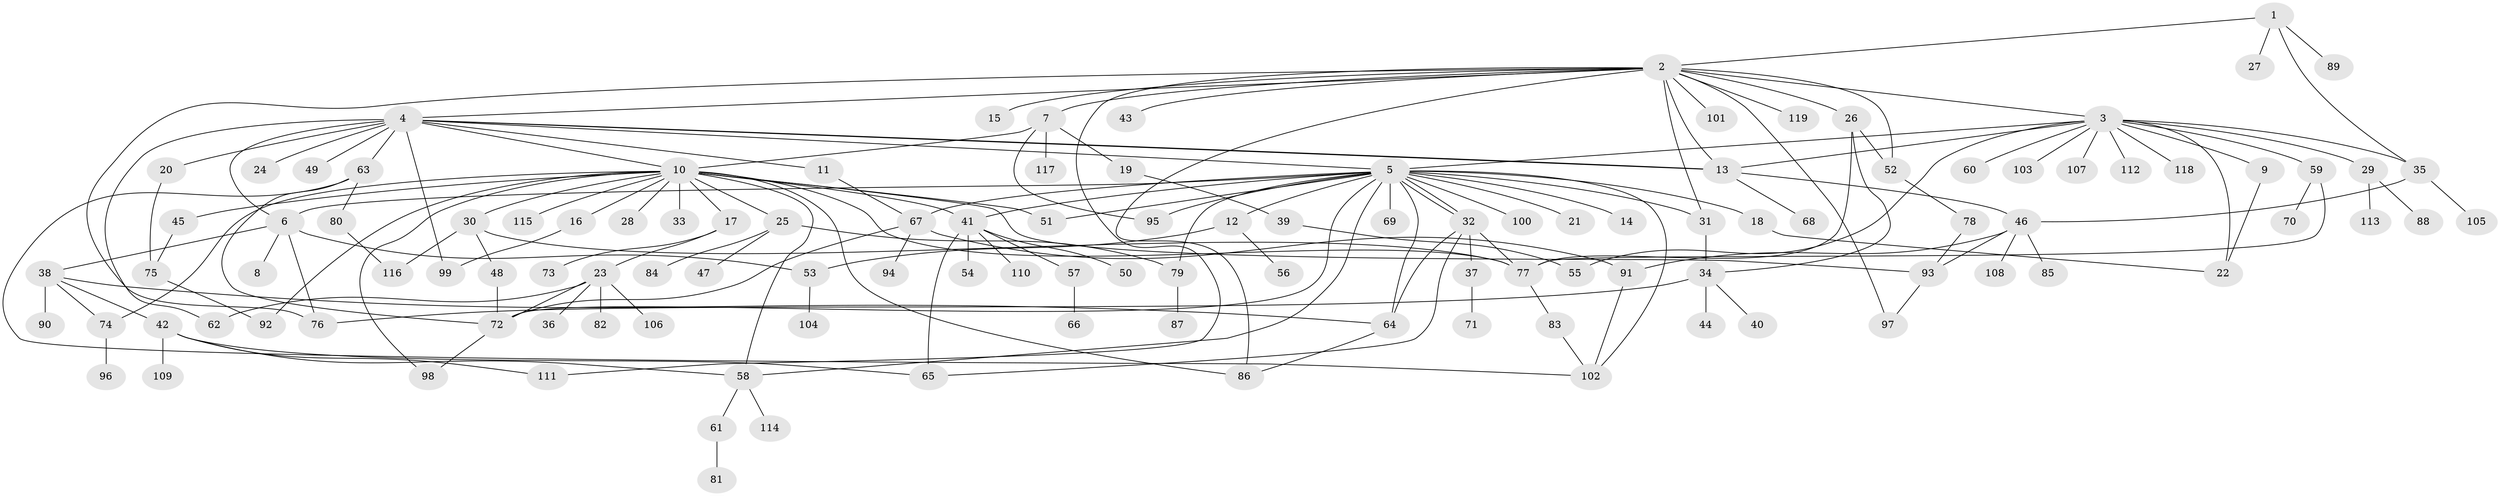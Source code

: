 // Generated by graph-tools (version 1.1) at 2025/47/03/09/25 04:47:08]
// undirected, 119 vertices, 172 edges
graph export_dot {
graph [start="1"]
  node [color=gray90,style=filled];
  1;
  2;
  3;
  4;
  5;
  6;
  7;
  8;
  9;
  10;
  11;
  12;
  13;
  14;
  15;
  16;
  17;
  18;
  19;
  20;
  21;
  22;
  23;
  24;
  25;
  26;
  27;
  28;
  29;
  30;
  31;
  32;
  33;
  34;
  35;
  36;
  37;
  38;
  39;
  40;
  41;
  42;
  43;
  44;
  45;
  46;
  47;
  48;
  49;
  50;
  51;
  52;
  53;
  54;
  55;
  56;
  57;
  58;
  59;
  60;
  61;
  62;
  63;
  64;
  65;
  66;
  67;
  68;
  69;
  70;
  71;
  72;
  73;
  74;
  75;
  76;
  77;
  78;
  79;
  80;
  81;
  82;
  83;
  84;
  85;
  86;
  87;
  88;
  89;
  90;
  91;
  92;
  93;
  94;
  95;
  96;
  97;
  98;
  99;
  100;
  101;
  102;
  103;
  104;
  105;
  106;
  107;
  108;
  109;
  110;
  111;
  112;
  113;
  114;
  115;
  116;
  117;
  118;
  119;
  1 -- 2;
  1 -- 27;
  1 -- 35;
  1 -- 89;
  2 -- 3;
  2 -- 4;
  2 -- 7;
  2 -- 13;
  2 -- 15;
  2 -- 26;
  2 -- 31;
  2 -- 43;
  2 -- 52;
  2 -- 76;
  2 -- 86;
  2 -- 97;
  2 -- 101;
  2 -- 111;
  2 -- 119;
  3 -- 5;
  3 -- 9;
  3 -- 13;
  3 -- 22;
  3 -- 29;
  3 -- 35;
  3 -- 55;
  3 -- 59;
  3 -- 60;
  3 -- 103;
  3 -- 107;
  3 -- 112;
  3 -- 118;
  4 -- 5;
  4 -- 6;
  4 -- 10;
  4 -- 11;
  4 -- 13;
  4 -- 13;
  4 -- 20;
  4 -- 24;
  4 -- 49;
  4 -- 62;
  4 -- 63;
  4 -- 99;
  5 -- 6;
  5 -- 12;
  5 -- 14;
  5 -- 18;
  5 -- 21;
  5 -- 31;
  5 -- 32;
  5 -- 32;
  5 -- 41;
  5 -- 51;
  5 -- 58;
  5 -- 64;
  5 -- 67;
  5 -- 69;
  5 -- 72;
  5 -- 79;
  5 -- 95;
  5 -- 100;
  5 -- 102;
  6 -- 8;
  6 -- 38;
  6 -- 53;
  6 -- 76;
  7 -- 10;
  7 -- 19;
  7 -- 95;
  7 -- 117;
  9 -- 22;
  10 -- 16;
  10 -- 17;
  10 -- 25;
  10 -- 28;
  10 -- 30;
  10 -- 33;
  10 -- 41;
  10 -- 45;
  10 -- 51;
  10 -- 58;
  10 -- 74;
  10 -- 77;
  10 -- 86;
  10 -- 92;
  10 -- 93;
  10 -- 98;
  10 -- 115;
  11 -- 67;
  12 -- 53;
  12 -- 56;
  13 -- 46;
  13 -- 68;
  16 -- 99;
  17 -- 23;
  17 -- 73;
  18 -- 22;
  19 -- 39;
  20 -- 75;
  23 -- 36;
  23 -- 62;
  23 -- 72;
  23 -- 82;
  23 -- 106;
  25 -- 47;
  25 -- 79;
  25 -- 84;
  26 -- 34;
  26 -- 52;
  26 -- 77;
  29 -- 88;
  29 -- 113;
  30 -- 48;
  30 -- 77;
  30 -- 116;
  31 -- 34;
  32 -- 37;
  32 -- 64;
  32 -- 65;
  32 -- 77;
  34 -- 40;
  34 -- 44;
  34 -- 76;
  35 -- 46;
  35 -- 105;
  37 -- 71;
  38 -- 42;
  38 -- 64;
  38 -- 74;
  38 -- 90;
  39 -- 55;
  41 -- 50;
  41 -- 54;
  41 -- 57;
  41 -- 65;
  41 -- 110;
  42 -- 58;
  42 -- 65;
  42 -- 109;
  42 -- 111;
  45 -- 75;
  46 -- 85;
  46 -- 91;
  46 -- 93;
  46 -- 108;
  48 -- 72;
  52 -- 78;
  53 -- 104;
  57 -- 66;
  58 -- 61;
  58 -- 114;
  59 -- 70;
  59 -- 77;
  61 -- 81;
  63 -- 72;
  63 -- 80;
  63 -- 102;
  64 -- 86;
  67 -- 72;
  67 -- 91;
  67 -- 94;
  72 -- 98;
  74 -- 96;
  75 -- 92;
  77 -- 83;
  78 -- 93;
  79 -- 87;
  80 -- 116;
  83 -- 102;
  91 -- 102;
  93 -- 97;
}

